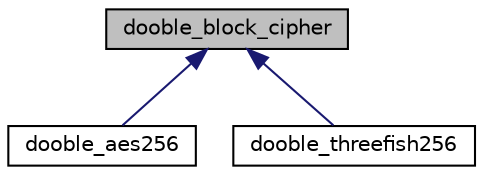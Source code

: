 digraph "dooble_block_cipher"
{
 // LATEX_PDF_SIZE
  edge [fontname="Helvetica",fontsize="10",labelfontname="Helvetica",labelfontsize="10"];
  node [fontname="Helvetica",fontsize="10",shape=record];
  Node1 [label="dooble_block_cipher",height=0.2,width=0.4,color="black", fillcolor="grey75", style="filled", fontcolor="black",tooltip=" "];
  Node1 -> Node2 [dir="back",color="midnightblue",fontsize="10",style="solid",fontname="Helvetica"];
  Node2 [label="dooble_aes256",height=0.2,width=0.4,color="black", fillcolor="white", style="filled",URL="$classdooble__aes256.html",tooltip=" "];
  Node1 -> Node3 [dir="back",color="midnightblue",fontsize="10",style="solid",fontname="Helvetica"];
  Node3 [label="dooble_threefish256",height=0.2,width=0.4,color="black", fillcolor="white", style="filled",URL="$classdooble__threefish256.html",tooltip=" "];
}
